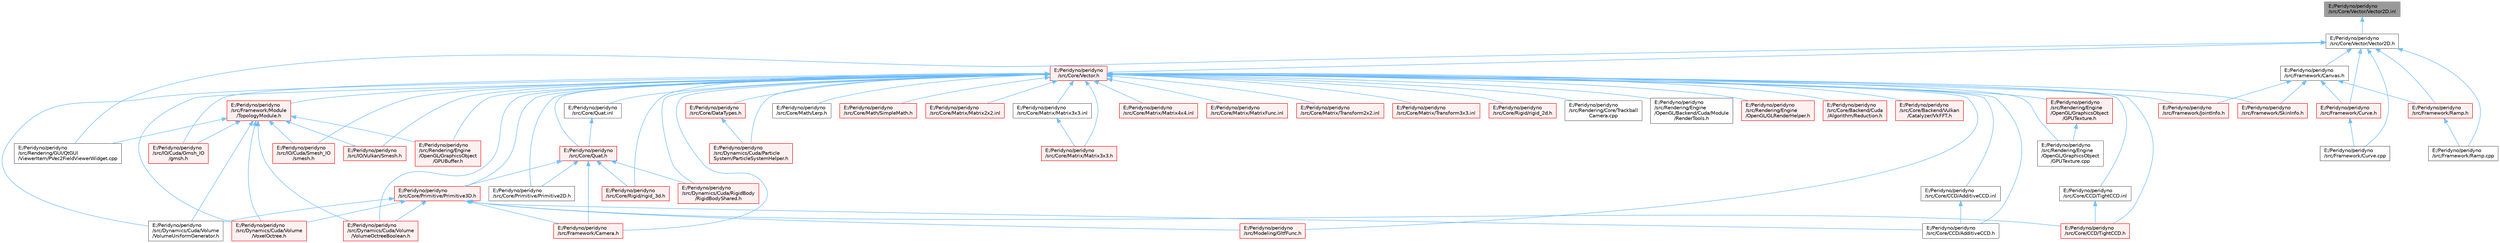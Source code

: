 digraph "E:/Peridyno/peridyno/src/Core/Vector/Vector2D.inl"
{
 // LATEX_PDF_SIZE
  bgcolor="transparent";
  edge [fontname=Helvetica,fontsize=10,labelfontname=Helvetica,labelfontsize=10];
  node [fontname=Helvetica,fontsize=10,shape=box,height=0.2,width=0.4];
  Node1 [id="Node000001",label="E:/Peridyno/peridyno\l/src/Core/Vector/Vector2D.inl",height=0.2,width=0.4,color="gray40", fillcolor="grey60", style="filled", fontcolor="black",tooltip=" "];
  Node1 -> Node2 [id="edge1_Node000001_Node000002",dir="back",color="steelblue1",style="solid",tooltip=" "];
  Node2 [id="Node000002",label="E:/Peridyno/peridyno\l/src/Core/Vector/Vector2D.h",height=0.2,width=0.4,color="grey40", fillcolor="white", style="filled",URL="$_vector2_d_8h.html",tooltip=" "];
  Node2 -> Node3 [id="edge2_Node000002_Node000003",dir="back",color="steelblue1",style="solid",tooltip=" "];
  Node3 [id="Node000003",label="E:/Peridyno/peridyno\l/src/Core/Vector.h",height=0.2,width=0.4,color="red", fillcolor="#FFF0F0", style="filled",URL="$_vector_8h.html",tooltip=" "];
  Node3 -> Node4 [id="edge3_Node000003_Node000004",dir="back",color="steelblue1",style="solid",tooltip=" "];
  Node4 [id="Node000004",label="E:/Peridyno/peridyno\l/src/Core/Backend/Cuda\l/Algorithm/Reduction.h",height=0.2,width=0.4,color="red", fillcolor="#FFF0F0", style="filled",URL="$_reduction_8h.html",tooltip=" "];
  Node3 -> Node45 [id="edge4_Node000003_Node000045",dir="back",color="steelblue1",style="solid",tooltip=" "];
  Node45 [id="Node000045",label="E:/Peridyno/peridyno\l/src/Core/Backend/Vulkan\l/Catalyzer/VkFFT.h",height=0.2,width=0.4,color="red", fillcolor="#FFF0F0", style="filled",URL="$_vk_f_f_t_8h.html",tooltip=" "];
  Node3 -> Node47 [id="edge5_Node000003_Node000047",dir="back",color="steelblue1",style="solid",tooltip=" "];
  Node47 [id="Node000047",label="E:/Peridyno/peridyno\l/src/Core/CCD/AdditiveCCD.h",height=0.2,width=0.4,color="grey40", fillcolor="white", style="filled",URL="$_additive_c_c_d_8h.html",tooltip=" "];
  Node3 -> Node48 [id="edge6_Node000003_Node000048",dir="back",color="steelblue1",style="solid",tooltip=" "];
  Node48 [id="Node000048",label="E:/Peridyno/peridyno\l/src/Core/CCD/AdditiveCCD.inl",height=0.2,width=0.4,color="grey40", fillcolor="white", style="filled",URL="$_additive_c_c_d_8inl.html",tooltip=" "];
  Node48 -> Node47 [id="edge7_Node000048_Node000047",dir="back",color="steelblue1",style="solid",tooltip=" "];
  Node3 -> Node49 [id="edge8_Node000003_Node000049",dir="back",color="steelblue1",style="solid",tooltip=" "];
  Node49 [id="Node000049",label="E:/Peridyno/peridyno\l/src/Core/CCD/TightCCD.h",height=0.2,width=0.4,color="red", fillcolor="#FFF0F0", style="filled",URL="$_tight_c_c_d_8h.html",tooltip=" "];
  Node3 -> Node52 [id="edge9_Node000003_Node000052",dir="back",color="steelblue1",style="solid",tooltip=" "];
  Node52 [id="Node000052",label="E:/Peridyno/peridyno\l/src/Core/CCD/TightCCD.inl",height=0.2,width=0.4,color="grey40", fillcolor="white", style="filled",URL="$_tight_c_c_d_8inl.html",tooltip=" "];
  Node52 -> Node49 [id="edge10_Node000052_Node000049",dir="back",color="steelblue1",style="solid",tooltip=" "];
  Node3 -> Node53 [id="edge11_Node000003_Node000053",dir="back",color="steelblue1",style="solid",tooltip=" "];
  Node53 [id="Node000053",label="E:/Peridyno/peridyno\l/src/Core/DataTypes.h",height=0.2,width=0.4,color="red", fillcolor="#FFF0F0", style="filled",URL="$_data_types_8h.html",tooltip=" "];
  Node53 -> Node54 [id="edge12_Node000053_Node000054",dir="back",color="steelblue1",style="solid",tooltip=" "];
  Node54 [id="Node000054",label="E:/Peridyno/peridyno\l/src/Dynamics/Cuda/Particle\lSystem/ParticleSystemHelper.h",height=0.2,width=0.4,color="red", fillcolor="#FFF0F0", style="filled",URL="$_particle_system_helper_8h.html",tooltip=" "];
  Node3 -> Node562 [id="edge13_Node000003_Node000562",dir="back",color="steelblue1",style="solid",tooltip=" "];
  Node562 [id="Node000562",label="E:/Peridyno/peridyno\l/src/Core/Math/Lerp.h",height=0.2,width=0.4,color="grey40", fillcolor="white", style="filled",URL="$_lerp_8h.html",tooltip=" "];
  Node3 -> Node563 [id="edge14_Node000003_Node000563",dir="back",color="steelblue1",style="solid",tooltip=" "];
  Node563 [id="Node000563",label="E:/Peridyno/peridyno\l/src/Core/Math/SimpleMath.h",height=0.2,width=0.4,color="red", fillcolor="#FFF0F0", style="filled",URL="$_simple_math_8h.html",tooltip=" "];
  Node3 -> Node651 [id="edge15_Node000003_Node000651",dir="back",color="steelblue1",style="solid",tooltip=" "];
  Node651 [id="Node000651",label="E:/Peridyno/peridyno\l/src/Core/Matrix/Matrix2x2.inl",height=0.2,width=0.4,color="red", fillcolor="#FFF0F0", style="filled",URL="$_matrix2x2_8inl.html",tooltip=" "];
  Node3 -> Node666 [id="edge16_Node000003_Node000666",dir="back",color="steelblue1",style="solid",tooltip=" "];
  Node666 [id="Node000666",label="E:/Peridyno/peridyno\l/src/Core/Matrix/Matrix3x3.h",height=0.2,width=0.4,color="red", fillcolor="#FFF0F0", style="filled",URL="$_matrix3x3_8h.html",tooltip=" "];
  Node3 -> Node667 [id="edge17_Node000003_Node000667",dir="back",color="steelblue1",style="solid",tooltip=" "];
  Node667 [id="Node000667",label="E:/Peridyno/peridyno\l/src/Core/Matrix/Matrix3x3.inl",height=0.2,width=0.4,color="grey40", fillcolor="white", style="filled",URL="$_matrix3x3_8inl.html",tooltip=" "];
  Node667 -> Node666 [id="edge18_Node000667_Node000666",dir="back",color="steelblue1",style="solid",tooltip=" "];
  Node3 -> Node668 [id="edge19_Node000003_Node000668",dir="back",color="steelblue1",style="solid",tooltip=" "];
  Node668 [id="Node000668",label="E:/Peridyno/peridyno\l/src/Core/Matrix/Matrix4x4.inl",height=0.2,width=0.4,color="red", fillcolor="#FFF0F0", style="filled",URL="$_matrix4x4_8inl.html",tooltip=" "];
  Node3 -> Node655 [id="edge20_Node000003_Node000655",dir="back",color="steelblue1",style="solid",tooltip=" "];
  Node655 [id="Node000655",label="E:/Peridyno/peridyno\l/src/Core/Matrix/MatrixFunc.inl",height=0.2,width=0.4,color="red", fillcolor="#FFF0F0", style="filled",URL="$_matrix_func_8inl.html",tooltip=" "];
  Node3 -> Node670 [id="edge21_Node000003_Node000670",dir="back",color="steelblue1",style="solid",tooltip=" "];
  Node670 [id="Node000670",label="E:/Peridyno/peridyno\l/src/Core/Matrix/Transform2x2.inl",height=0.2,width=0.4,color="red", fillcolor="#FFF0F0", style="filled",URL="$_transform2x2_8inl.html",tooltip=" "];
  Node3 -> Node671 [id="edge22_Node000003_Node000671",dir="back",color="steelblue1",style="solid",tooltip=" "];
  Node671 [id="Node000671",label="E:/Peridyno/peridyno\l/src/Core/Matrix/Transform3x3.inl",height=0.2,width=0.4,color="red", fillcolor="#FFF0F0", style="filled",URL="$_transform3x3_8inl.html",tooltip=" "];
  Node3 -> Node570 [id="edge23_Node000003_Node000570",dir="back",color="steelblue1",style="solid",tooltip=" "];
  Node570 [id="Node000570",label="E:/Peridyno/peridyno\l/src/Core/Primitive/Primitive2D.h",height=0.2,width=0.4,color="grey40", fillcolor="white", style="filled",URL="$_primitive2_d_8h.html",tooltip=" "];
  Node3 -> Node572 [id="edge24_Node000003_Node000572",dir="back",color="steelblue1",style="solid",tooltip=" "];
  Node572 [id="Node000572",label="E:/Peridyno/peridyno\l/src/Core/Primitive/Primitive3D.h",height=0.2,width=0.4,color="red", fillcolor="#FFF0F0", style="filled",URL="$_primitive3_d_8h.html",tooltip=" "];
  Node572 -> Node47 [id="edge25_Node000572_Node000047",dir="back",color="steelblue1",style="solid",tooltip=" "];
  Node572 -> Node49 [id="edge26_Node000572_Node000049",dir="back",color="steelblue1",style="solid",tooltip=" "];
  Node572 -> Node330 [id="edge27_Node000572_Node000330",dir="back",color="steelblue1",style="solid",tooltip=" "];
  Node330 [id="Node000330",label="E:/Peridyno/peridyno\l/src/Dynamics/Cuda/Volume\l/VolumeOctreeBoolean.h",height=0.2,width=0.4,color="red", fillcolor="#FFF0F0", style="filled",URL="$_volume_octree_boolean_8h.html",tooltip=" "];
  Node572 -> Node333 [id="edge28_Node000572_Node000333",dir="back",color="steelblue1",style="solid",tooltip=" "];
  Node333 [id="Node000333",label="E:/Peridyno/peridyno\l/src/Dynamics/Cuda/Volume\l/VolumeUniformGenerator.h",height=0.2,width=0.4,color="grey40", fillcolor="white", style="filled",URL="$_volume_uniform_generator_8h.html",tooltip=" "];
  Node572 -> Node469 [id="edge29_Node000572_Node000469",dir="back",color="steelblue1",style="solid",tooltip=" "];
  Node469 [id="Node000469",label="E:/Peridyno/peridyno\l/src/Dynamics/Cuda/Volume\l/VoxelOctree.h",height=0.2,width=0.4,color="red", fillcolor="#FFF0F0", style="filled",URL="$_voxel_octree_8h.html",tooltip=" "];
  Node572 -> Node574 [id="edge30_Node000572_Node000574",dir="back",color="steelblue1",style="solid",tooltip=" "];
  Node574 [id="Node000574",label="E:/Peridyno/peridyno\l/src/Framework/Camera.h",height=0.2,width=0.4,color="red", fillcolor="#FFF0F0", style="filled",URL="$_framework_2_camera_8h.html",tooltip=" "];
  Node572 -> Node519 [id="edge31_Node000572_Node000519",dir="back",color="steelblue1",style="solid",tooltip=" "];
  Node519 [id="Node000519",label="E:/Peridyno/peridyno\l/src/Modeling/GltfFunc.h",height=0.2,width=0.4,color="red", fillcolor="#FFF0F0", style="filled",URL="$_gltf_func_8h.html",tooltip=" "];
  Node3 -> Node656 [id="edge32_Node000003_Node000656",dir="back",color="steelblue1",style="solid",tooltip=" "];
  Node656 [id="Node000656",label="E:/Peridyno/peridyno\l/src/Core/Quat.h",height=0.2,width=0.4,color="red", fillcolor="#FFF0F0", style="filled",URL="$_quat_8h.html",tooltip="Implementation of quaternion."];
  Node656 -> Node570 [id="edge33_Node000656_Node000570",dir="back",color="steelblue1",style="solid",tooltip=" "];
  Node656 -> Node572 [id="edge34_Node000656_Node000572",dir="back",color="steelblue1",style="solid",tooltip=" "];
  Node656 -> Node659 [id="edge35_Node000656_Node000659",dir="back",color="steelblue1",style="solid",tooltip=" "];
  Node659 [id="Node000659",label="E:/Peridyno/peridyno\l/src/Core/Rigid/rigid_3d.h",height=0.2,width=0.4,color="red", fillcolor="#FFF0F0", style="filled",URL="$rigid__3d_8h.html",tooltip=" "];
  Node656 -> Node661 [id="edge36_Node000656_Node000661",dir="back",color="steelblue1",style="solid",tooltip=" "];
  Node661 [id="Node000661",label="E:/Peridyno/peridyno\l/src/Dynamics/Cuda/RigidBody\l/RigidBodyShared.h",height=0.2,width=0.4,color="red", fillcolor="#FFF0F0", style="filled",URL="$_rigid_body_shared_8h.html",tooltip=" "];
  Node656 -> Node574 [id="edge37_Node000656_Node000574",dir="back",color="steelblue1",style="solid",tooltip=" "];
  Node3 -> Node663 [id="edge38_Node000003_Node000663",dir="back",color="steelblue1",style="solid",tooltip=" "];
  Node663 [id="Node000663",label="E:/Peridyno/peridyno\l/src/Core/Quat.inl",height=0.2,width=0.4,color="grey40", fillcolor="white", style="filled",URL="$_quat_8inl.html",tooltip=" "];
  Node663 -> Node656 [id="edge39_Node000663_Node000656",dir="back",color="steelblue1",style="solid",tooltip=" "];
  Node3 -> Node664 [id="edge40_Node000003_Node000664",dir="back",color="steelblue1",style="solid",tooltip=" "];
  Node664 [id="Node000664",label="E:/Peridyno/peridyno\l/src/Core/Rigid/rigid_2d.h",height=0.2,width=0.4,color="red", fillcolor="#FFF0F0", style="filled",URL="$rigid__2d_8h.html",tooltip=" "];
  Node3 -> Node659 [id="edge41_Node000003_Node000659",dir="back",color="steelblue1",style="solid",tooltip=" "];
  Node3 -> Node54 [id="edge42_Node000003_Node000054",dir="back",color="steelblue1",style="solid",tooltip=" "];
  Node3 -> Node661 [id="edge43_Node000003_Node000661",dir="back",color="steelblue1",style="solid",tooltip=" "];
  Node3 -> Node330 [id="edge44_Node000003_Node000330",dir="back",color="steelblue1",style="solid",tooltip=" "];
  Node3 -> Node333 [id="edge45_Node000003_Node000333",dir="back",color="steelblue1",style="solid",tooltip=" "];
  Node3 -> Node469 [id="edge46_Node000003_Node000469",dir="back",color="steelblue1",style="solid",tooltip=" "];
  Node3 -> Node574 [id="edge47_Node000003_Node000574",dir="back",color="steelblue1",style="solid",tooltip=" "];
  Node3 -> Node71 [id="edge48_Node000003_Node000071",dir="back",color="steelblue1",style="solid",tooltip=" "];
  Node71 [id="Node000071",label="E:/Peridyno/peridyno\l/src/Framework/JointInfo.h",height=0.2,width=0.4,color="red", fillcolor="#FFF0F0", style="filled",URL="$_joint_info_8h.html",tooltip=" "];
  Node3 -> Node468 [id="edge49_Node000003_Node000468",dir="back",color="steelblue1",style="solid",tooltip=" "];
  Node468 [id="Node000468",label="E:/Peridyno/peridyno\l/src/Framework/Module\l/TopologyModule.h",height=0.2,width=0.4,color="red", fillcolor="#FFF0F0", style="filled",URL="$_topology_module_8h.html",tooltip=" "];
  Node468 -> Node330 [id="edge50_Node000468_Node000330",dir="back",color="steelblue1",style="solid",tooltip=" "];
  Node468 -> Node333 [id="edge51_Node000468_Node000333",dir="back",color="steelblue1",style="solid",tooltip=" "];
  Node468 -> Node469 [id="edge52_Node000468_Node000469",dir="back",color="steelblue1",style="solid",tooltip=" "];
  Node468 -> Node470 [id="edge53_Node000468_Node000470",dir="back",color="steelblue1",style="solid",tooltip=" "];
  Node470 [id="Node000470",label="E:/Peridyno/peridyno\l/src/IO/Cuda/Gmsh_IO\l/gmsh.h",height=0.2,width=0.4,color="red", fillcolor="#FFF0F0", style="filled",URL="$gmsh_8h.html",tooltip=" "];
  Node468 -> Node472 [id="edge54_Node000468_Node000472",dir="back",color="steelblue1",style="solid",tooltip=" "];
  Node472 [id="Node000472",label="E:/Peridyno/peridyno\l/src/IO/Cuda/Smesh_IO\l/smesh.h",height=0.2,width=0.4,color="red", fillcolor="#FFF0F0", style="filled",URL="$_cuda_2_smesh___i_o_2smesh_8h.html",tooltip=" "];
  Node468 -> Node474 [id="edge55_Node000468_Node000474",dir="back",color="steelblue1",style="solid",tooltip=" "];
  Node474 [id="Node000474",label="E:/Peridyno/peridyno\l/src/IO/Vulkan/Smesh.h",height=0.2,width=0.4,color="red", fillcolor="#FFF0F0", style="filled",URL="$_vulkan_2smesh_8h.html",tooltip=" "];
  Node468 -> Node476 [id="edge56_Node000468_Node000476",dir="back",color="steelblue1",style="solid",tooltip=" "];
  Node476 [id="Node000476",label="E:/Peridyno/peridyno\l/src/Rendering/Engine\l/OpenGL/GraphicsObject\l/GPUBuffer.h",height=0.2,width=0.4,color="red", fillcolor="#FFF0F0", style="filled",URL="$_g_p_u_buffer_8h.html",tooltip=" "];
  Node468 -> Node494 [id="edge57_Node000468_Node000494",dir="back",color="steelblue1",style="solid",tooltip=" "];
  Node494 [id="Node000494",label="E:/Peridyno/peridyno\l/src/Rendering/GUI/QtGUI\l/ViewerItem/PVec2FieldViewerWidget.cpp",height=0.2,width=0.4,color="grey40", fillcolor="white", style="filled",URL="$_p_vec2_field_viewer_widget_8cpp.html",tooltip=" "];
  Node3 -> Node518 [id="edge58_Node000003_Node000518",dir="back",color="steelblue1",style="solid",tooltip=" "];
  Node518 [id="Node000518",label="E:/Peridyno/peridyno\l/src/Framework/SkinInfo.h",height=0.2,width=0.4,color="red", fillcolor="#FFF0F0", style="filled",URL="$_skin_info_8h.html",tooltip=" "];
  Node3 -> Node470 [id="edge59_Node000003_Node000470",dir="back",color="steelblue1",style="solid",tooltip=" "];
  Node3 -> Node472 [id="edge60_Node000003_Node000472",dir="back",color="steelblue1",style="solid",tooltip=" "];
  Node3 -> Node474 [id="edge61_Node000003_Node000474",dir="back",color="steelblue1",style="solid",tooltip=" "];
  Node3 -> Node519 [id="edge62_Node000003_Node000519",dir="back",color="steelblue1",style="solid",tooltip=" "];
  Node3 -> Node672 [id="edge63_Node000003_Node000672",dir="back",color="steelblue1",style="solid",tooltip=" "];
  Node672 [id="Node000672",label="E:/Peridyno/peridyno\l/src/Rendering/Core/Trackball\lCamera.cpp",height=0.2,width=0.4,color="grey40", fillcolor="white", style="filled",URL="$_trackball_camera_8cpp.html",tooltip=" "];
  Node3 -> Node673 [id="edge64_Node000003_Node000673",dir="back",color="steelblue1",style="solid",tooltip=" "];
  Node673 [id="Node000673",label="E:/Peridyno/peridyno\l/src/Rendering/Engine\l/OpenGL/Backend/Cuda/Module\l/RenderTools.h",height=0.2,width=0.4,color="grey40", fillcolor="white", style="filled",URL="$_render_tools_8h.html",tooltip=" "];
  Node3 -> Node674 [id="edge65_Node000003_Node000674",dir="back",color="steelblue1",style="solid",tooltip=" "];
  Node674 [id="Node000674",label="E:/Peridyno/peridyno\l/src/Rendering/Engine\l/OpenGL/GLRenderHelper.h",height=0.2,width=0.4,color="red", fillcolor="#FFF0F0", style="filled",URL="$_g_l_render_helper_8h.html",tooltip=" "];
  Node3 -> Node476 [id="edge66_Node000003_Node000476",dir="back",color="steelblue1",style="solid",tooltip=" "];
  Node3 -> Node676 [id="edge67_Node000003_Node000676",dir="back",color="steelblue1",style="solid",tooltip=" "];
  Node676 [id="Node000676",label="E:/Peridyno/peridyno\l/src/Rendering/Engine\l/OpenGL/GraphicsObject\l/GPUTexture.cpp",height=0.2,width=0.4,color="grey40", fillcolor="white", style="filled",URL="$_g_p_u_texture_8cpp.html",tooltip=" "];
  Node3 -> Node677 [id="edge68_Node000003_Node000677",dir="back",color="steelblue1",style="solid",tooltip=" "];
  Node677 [id="Node000677",label="E:/Peridyno/peridyno\l/src/Rendering/Engine\l/OpenGL/GraphicsObject\l/GPUTexture.h",height=0.2,width=0.4,color="red", fillcolor="#FFF0F0", style="filled",URL="$_g_p_u_texture_8h.html",tooltip=" "];
  Node677 -> Node676 [id="edge69_Node000677_Node000676",dir="back",color="steelblue1",style="solid",tooltip=" "];
  Node2 -> Node688 [id="edge70_Node000002_Node000688",dir="back",color="steelblue1",style="solid",tooltip=" "];
  Node688 [id="Node000688",label="E:/Peridyno/peridyno\l/src/Framework/Canvas.h",height=0.2,width=0.4,color="grey40", fillcolor="white", style="filled",URL="$_canvas_8h.html",tooltip=" "];
  Node688 -> Node689 [id="edge71_Node000688_Node000689",dir="back",color="steelblue1",style="solid",tooltip=" "];
  Node689 [id="Node000689",label="E:/Peridyno/peridyno\l/src/Framework/Curve.h",height=0.2,width=0.4,color="red", fillcolor="#FFF0F0", style="filled",URL="$_curve_8h.html",tooltip=" "];
  Node689 -> Node690 [id="edge72_Node000689_Node000690",dir="back",color="steelblue1",style="solid",tooltip=" "];
  Node690 [id="Node000690",label="E:/Peridyno/peridyno\l/src/Framework/Curve.cpp",height=0.2,width=0.4,color="grey40", fillcolor="white", style="filled",URL="$_curve_8cpp.html",tooltip=" "];
  Node688 -> Node71 [id="edge73_Node000688_Node000071",dir="back",color="steelblue1",style="solid",tooltip=" "];
  Node688 -> Node691 [id="edge74_Node000688_Node000691",dir="back",color="steelblue1",style="solid",tooltip=" "];
  Node691 [id="Node000691",label="E:/Peridyno/peridyno\l/src/Framework/Ramp.h",height=0.2,width=0.4,color="red", fillcolor="#FFF0F0", style="filled",URL="$_ramp_8h.html",tooltip=" "];
  Node691 -> Node692 [id="edge75_Node000691_Node000692",dir="back",color="steelblue1",style="solid",tooltip=" "];
  Node692 [id="Node000692",label="E:/Peridyno/peridyno\l/src/Framework/Ramp.cpp",height=0.2,width=0.4,color="grey40", fillcolor="white", style="filled",URL="$_ramp_8cpp.html",tooltip=" "];
  Node688 -> Node518 [id="edge76_Node000688_Node000518",dir="back",color="steelblue1",style="solid",tooltip=" "];
  Node2 -> Node690 [id="edge77_Node000002_Node000690",dir="back",color="steelblue1",style="solid",tooltip=" "];
  Node2 -> Node689 [id="edge78_Node000002_Node000689",dir="back",color="steelblue1",style="solid",tooltip=" "];
  Node2 -> Node692 [id="edge79_Node000002_Node000692",dir="back",color="steelblue1",style="solid",tooltip=" "];
  Node2 -> Node691 [id="edge80_Node000002_Node000691",dir="back",color="steelblue1",style="solid",tooltip=" "];
  Node2 -> Node494 [id="edge81_Node000002_Node000494",dir="back",color="steelblue1",style="solid",tooltip=" "];
}
